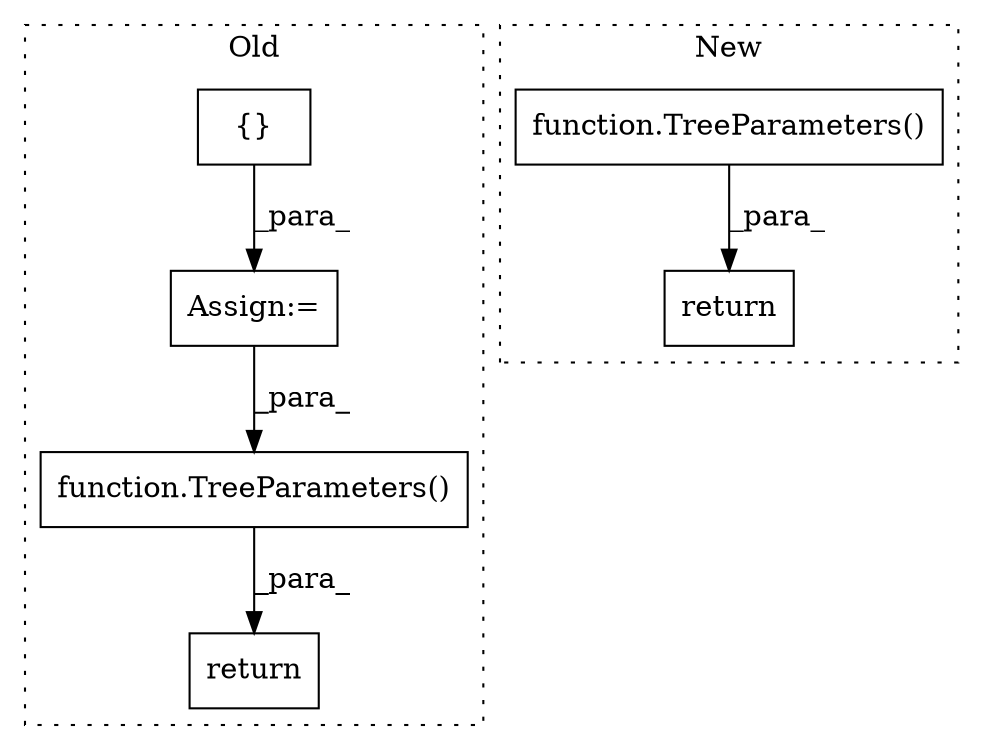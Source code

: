 digraph G {
subgraph cluster0 {
1 [label="function.TreeParameters()" a="75" s="2781,2848" l="15,1" shape="box"];
3 [label="return" a="93" s="2774" l="7" shape="box"];
5 [label="{}" a="59" s="2553,2553" l="2,1" shape="box"];
6 [label="Assign:=" a="68" s="2550" l="3" shape="box"];
label = "Old";
style="dotted";
}
subgraph cluster1 {
2 [label="return" a="93" s="2529" l="7" shape="box"];
4 [label="function.TreeParameters()" a="75" s="2536,2594" l="15,1" shape="box"];
label = "New";
style="dotted";
}
1 -> 3 [label="_para_"];
4 -> 2 [label="_para_"];
5 -> 6 [label="_para_"];
6 -> 1 [label="_para_"];
}